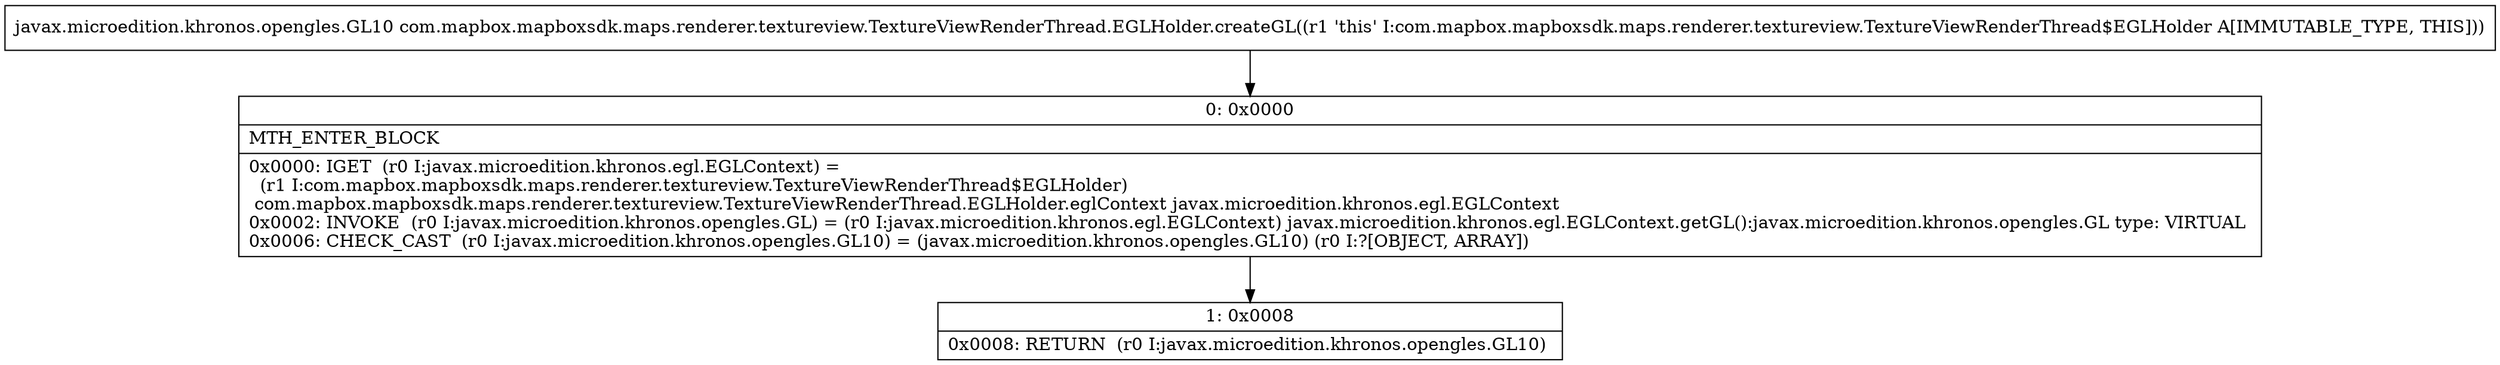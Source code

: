 digraph "CFG forcom.mapbox.mapboxsdk.maps.renderer.textureview.TextureViewRenderThread.EGLHolder.createGL()Ljavax\/microedition\/khronos\/opengles\/GL10;" {
Node_0 [shape=record,label="{0\:\ 0x0000|MTH_ENTER_BLOCK\l|0x0000: IGET  (r0 I:javax.microedition.khronos.egl.EGLContext) = \l  (r1 I:com.mapbox.mapboxsdk.maps.renderer.textureview.TextureViewRenderThread$EGLHolder)\l com.mapbox.mapboxsdk.maps.renderer.textureview.TextureViewRenderThread.EGLHolder.eglContext javax.microedition.khronos.egl.EGLContext \l0x0002: INVOKE  (r0 I:javax.microedition.khronos.opengles.GL) = (r0 I:javax.microedition.khronos.egl.EGLContext) javax.microedition.khronos.egl.EGLContext.getGL():javax.microedition.khronos.opengles.GL type: VIRTUAL \l0x0006: CHECK_CAST  (r0 I:javax.microedition.khronos.opengles.GL10) = (javax.microedition.khronos.opengles.GL10) (r0 I:?[OBJECT, ARRAY]) \l}"];
Node_1 [shape=record,label="{1\:\ 0x0008|0x0008: RETURN  (r0 I:javax.microedition.khronos.opengles.GL10) \l}"];
MethodNode[shape=record,label="{javax.microedition.khronos.opengles.GL10 com.mapbox.mapboxsdk.maps.renderer.textureview.TextureViewRenderThread.EGLHolder.createGL((r1 'this' I:com.mapbox.mapboxsdk.maps.renderer.textureview.TextureViewRenderThread$EGLHolder A[IMMUTABLE_TYPE, THIS])) }"];
MethodNode -> Node_0;
Node_0 -> Node_1;
}

